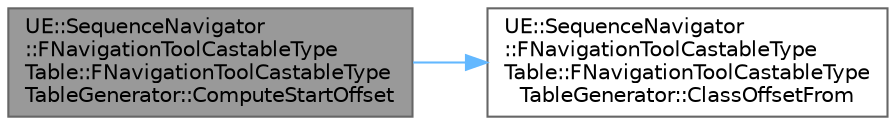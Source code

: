 digraph "UE::SequenceNavigator::FNavigationToolCastableTypeTable::FNavigationToolCastableTypeTableGenerator::ComputeStartOffset"
{
 // INTERACTIVE_SVG=YES
 // LATEX_PDF_SIZE
  bgcolor="transparent";
  edge [fontname=Helvetica,fontsize=10,labelfontname=Helvetica,labelfontsize=10];
  node [fontname=Helvetica,fontsize=10,shape=box,height=0.2,width=0.4];
  rankdir="LR";
  Node1 [id="Node000001",label="UE::SequenceNavigator\l::FNavigationToolCastableType\lTable::FNavigationToolCastableType\lTableGenerator::ComputeStartOffset",height=0.2,width=0.4,color="gray40", fillcolor="grey60", style="filled", fontcolor="black",tooltip="Compute the start offset from an IDynamicExtension type to the root of T This offset is added to all ..."];
  Node1 -> Node2 [id="edge1_Node000001_Node000002",color="steelblue1",style="solid",tooltip=" "];
  Node2 [id="Node000002",label="UE::SequenceNavigator\l::FNavigationToolCastableType\lTable::FNavigationToolCastableType\lTableGenerator::ClassOffsetFrom",height=0.2,width=0.4,color="grey40", fillcolor="white", style="filled",URL="$d7/d4d/structUE_1_1SequenceNavigator_1_1FNavigationToolCastableTypeTable_1_1FNavigationToolCastableTypeTableGenerator.html#afca6b1a79cfe13f5357cb8b142befd02",tooltip="Compute the ptr offset from one class to another in an inheritance hierarchy."];
}
